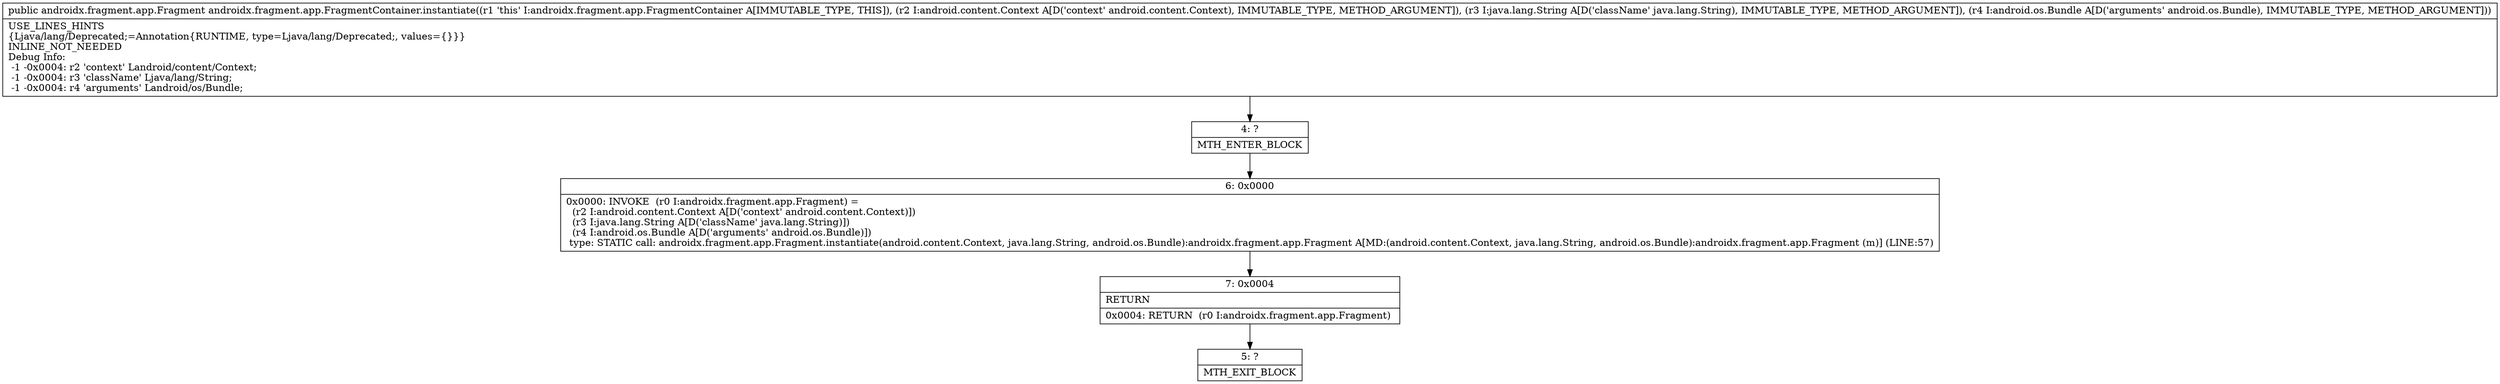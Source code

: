 digraph "CFG forandroidx.fragment.app.FragmentContainer.instantiate(Landroid\/content\/Context;Ljava\/lang\/String;Landroid\/os\/Bundle;)Landroidx\/fragment\/app\/Fragment;" {
Node_4 [shape=record,label="{4\:\ ?|MTH_ENTER_BLOCK\l}"];
Node_6 [shape=record,label="{6\:\ 0x0000|0x0000: INVOKE  (r0 I:androidx.fragment.app.Fragment) = \l  (r2 I:android.content.Context A[D('context' android.content.Context)])\l  (r3 I:java.lang.String A[D('className' java.lang.String)])\l  (r4 I:android.os.Bundle A[D('arguments' android.os.Bundle)])\l type: STATIC call: androidx.fragment.app.Fragment.instantiate(android.content.Context, java.lang.String, android.os.Bundle):androidx.fragment.app.Fragment A[MD:(android.content.Context, java.lang.String, android.os.Bundle):androidx.fragment.app.Fragment (m)] (LINE:57)\l}"];
Node_7 [shape=record,label="{7\:\ 0x0004|RETURN\l|0x0004: RETURN  (r0 I:androidx.fragment.app.Fragment) \l}"];
Node_5 [shape=record,label="{5\:\ ?|MTH_EXIT_BLOCK\l}"];
MethodNode[shape=record,label="{public androidx.fragment.app.Fragment androidx.fragment.app.FragmentContainer.instantiate((r1 'this' I:androidx.fragment.app.FragmentContainer A[IMMUTABLE_TYPE, THIS]), (r2 I:android.content.Context A[D('context' android.content.Context), IMMUTABLE_TYPE, METHOD_ARGUMENT]), (r3 I:java.lang.String A[D('className' java.lang.String), IMMUTABLE_TYPE, METHOD_ARGUMENT]), (r4 I:android.os.Bundle A[D('arguments' android.os.Bundle), IMMUTABLE_TYPE, METHOD_ARGUMENT]))  | USE_LINES_HINTS\l\{Ljava\/lang\/Deprecated;=Annotation\{RUNTIME, type=Ljava\/lang\/Deprecated;, values=\{\}\}\}\lINLINE_NOT_NEEDED\lDebug Info:\l  \-1 \-0x0004: r2 'context' Landroid\/content\/Context;\l  \-1 \-0x0004: r3 'className' Ljava\/lang\/String;\l  \-1 \-0x0004: r4 'arguments' Landroid\/os\/Bundle;\l}"];
MethodNode -> Node_4;Node_4 -> Node_6;
Node_6 -> Node_7;
Node_7 -> Node_5;
}

